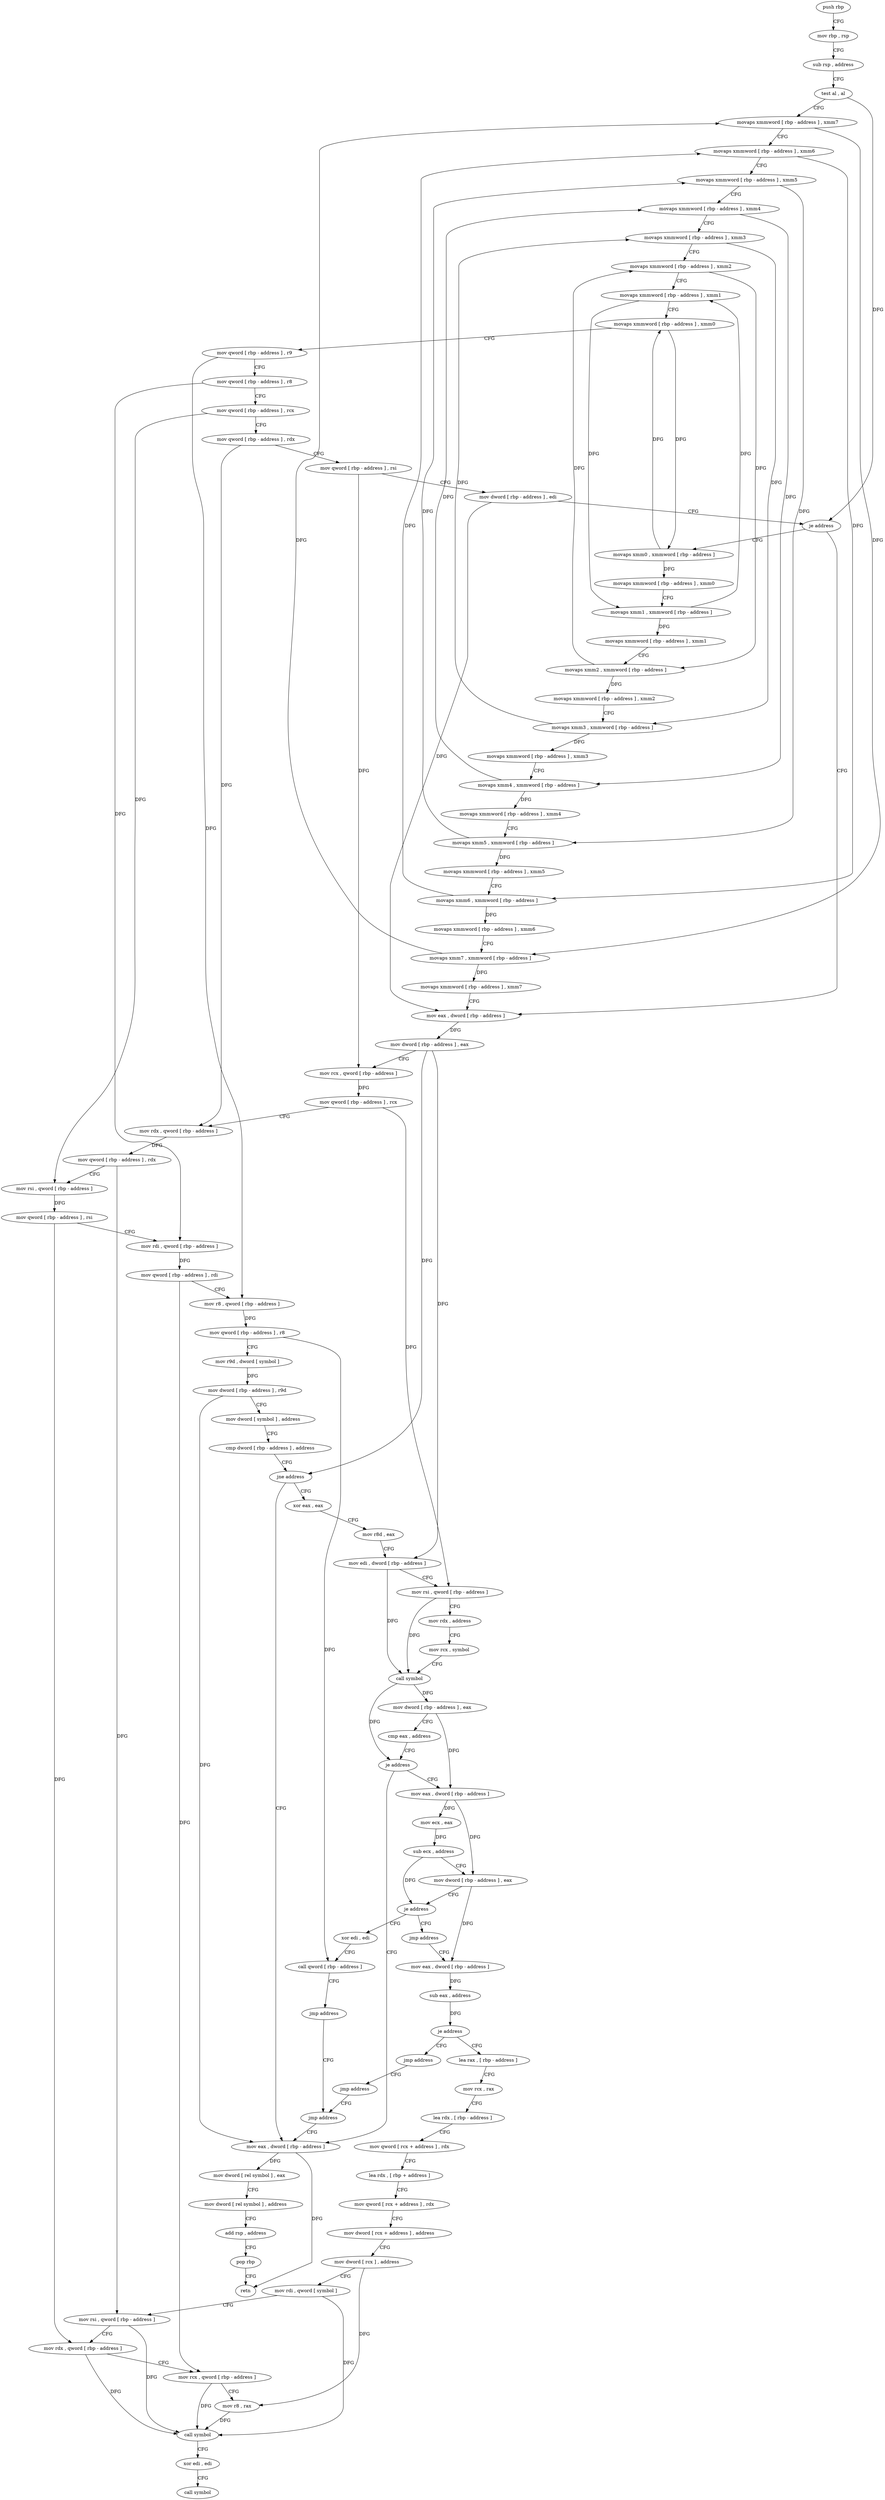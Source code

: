 digraph "func" {
"4265248" [label = "push rbp" ]
"4265249" [label = "mov rbp , rsp" ]
"4265252" [label = "sub rsp , address" ]
"4265259" [label = "test al , al" ]
"4265261" [label = "movaps xmmword [ rbp - address ] , xmm7" ]
"4265268" [label = "movaps xmmword [ rbp - address ] , xmm6" ]
"4265275" [label = "movaps xmmword [ rbp - address ] , xmm5" ]
"4265282" [label = "movaps xmmword [ rbp - address ] , xmm4" ]
"4265289" [label = "movaps xmmword [ rbp - address ] , xmm3" ]
"4265296" [label = "movaps xmmword [ rbp - address ] , xmm2" ]
"4265303" [label = "movaps xmmword [ rbp - address ] , xmm1" ]
"4265310" [label = "movaps xmmword [ rbp - address ] , xmm0" ]
"4265317" [label = "mov qword [ rbp - address ] , r9" ]
"4265324" [label = "mov qword [ rbp - address ] , r8" ]
"4265331" [label = "mov qword [ rbp - address ] , rcx" ]
"4265338" [label = "mov qword [ rbp - address ] , rdx" ]
"4265345" [label = "mov qword [ rbp - address ] , rsi" ]
"4265352" [label = "mov dword [ rbp - address ] , edi" ]
"4265358" [label = "je address" ]
"4265467" [label = "mov eax , dword [ rbp - address ]" ]
"4265364" [label = "movaps xmm0 , xmmword [ rbp - address ]" ]
"4265473" [label = "mov dword [ rbp - address ] , eax" ]
"4265476" [label = "mov rcx , qword [ rbp - address ]" ]
"4265483" [label = "mov qword [ rbp - address ] , rcx" ]
"4265487" [label = "mov rdx , qword [ rbp - address ]" ]
"4265494" [label = "mov qword [ rbp - address ] , rdx" ]
"4265498" [label = "mov rsi , qword [ rbp - address ]" ]
"4265505" [label = "mov qword [ rbp - address ] , rsi" ]
"4265509" [label = "mov rdi , qword [ rbp - address ]" ]
"4265516" [label = "mov qword [ rbp - address ] , rdi" ]
"4265520" [label = "mov r8 , qword [ rbp - address ]" ]
"4265527" [label = "mov qword [ rbp - address ] , r8" ]
"4265531" [label = "mov r9d , dword [ symbol ]" ]
"4265539" [label = "mov dword [ rbp - address ] , r9d" ]
"4265543" [label = "mov dword [ symbol ] , address" ]
"4265554" [label = "cmp dword [ rbp - address ] , address" ]
"4265558" [label = "jne address" ]
"4265752" [label = "mov eax , dword [ rbp - address ]" ]
"4265564" [label = "xor eax , eax" ]
"4265371" [label = "movaps xmmword [ rbp - address ] , xmm0" ]
"4265378" [label = "movaps xmm1 , xmmword [ rbp - address ]" ]
"4265385" [label = "movaps xmmword [ rbp - address ] , xmm1" ]
"4265392" [label = "movaps xmm2 , xmmword [ rbp - address ]" ]
"4265399" [label = "movaps xmmword [ rbp - address ] , xmm2" ]
"4265406" [label = "movaps xmm3 , xmmword [ rbp - address ]" ]
"4265413" [label = "movaps xmmword [ rbp - address ] , xmm3" ]
"4265420" [label = "movaps xmm4 , xmmword [ rbp - address ]" ]
"4265427" [label = "movaps xmmword [ rbp - address ] , xmm4" ]
"4265434" [label = "movaps xmm5 , xmmword [ rbp - address ]" ]
"4265441" [label = "movaps xmmword [ rbp - address ] , xmm5" ]
"4265445" [label = "movaps xmm6 , xmmword [ rbp - address ]" ]
"4265452" [label = "movaps xmmword [ rbp - address ] , xmm6" ]
"4265456" [label = "movaps xmm7 , xmmword [ rbp - address ]" ]
"4265463" [label = "movaps xmmword [ rbp - address ] , xmm7" ]
"4265755" [label = "mov dword [ rel symbol ] , eax" ]
"4265761" [label = "mov dword [ rel symbol ] , address" ]
"4265771" [label = "add rsp , address" ]
"4265778" [label = "pop rbp" ]
"4265779" [label = "retn" ]
"4265566" [label = "mov r8d , eax" ]
"4265569" [label = "mov edi , dword [ rbp - address ]" ]
"4265572" [label = "mov rsi , qword [ rbp - address ]" ]
"4265576" [label = "mov rdx , address" ]
"4265586" [label = "mov rcx , symbol" ]
"4265596" [label = "call symbol" ]
"4265601" [label = "mov dword [ rbp - address ] , eax" ]
"4265604" [label = "cmp eax , address" ]
"4265607" [label = "je address" ]
"4265613" [label = "mov eax , dword [ rbp - address ]" ]
"4265616" [label = "mov ecx , eax" ]
"4265618" [label = "sub ecx , address" ]
"4265621" [label = "mov dword [ rbp - address ] , eax" ]
"4265627" [label = "je address" ]
"4265658" [label = "xor edi , edi" ]
"4265633" [label = "jmp address" ]
"4265660" [label = "call qword [ rbp - address ]" ]
"4265663" [label = "jmp address" ]
"4265747" [label = "jmp address" ]
"4265638" [label = "mov eax , dword [ rbp - address ]" ]
"4265644" [label = "sub eax , address" ]
"4265647" [label = "je address" ]
"4265668" [label = "lea rax , [ rbp - address ]" ]
"4265653" [label = "jmp address" ]
"4265672" [label = "mov rcx , rax" ]
"4265675" [label = "lea rdx , [ rbp - address ]" ]
"4265682" [label = "mov qword [ rcx + address ] , rdx" ]
"4265686" [label = "lea rdx , [ rbp + address ]" ]
"4265690" [label = "mov qword [ rcx + address ] , rdx" ]
"4265694" [label = "mov dword [ rcx + address ] , address" ]
"4265701" [label = "mov dword [ rcx ] , address" ]
"4265707" [label = "mov rdi , qword [ symbol ]" ]
"4265715" [label = "mov rsi , qword [ rbp - address ]" ]
"4265719" [label = "mov rdx , qword [ rbp - address ]" ]
"4265723" [label = "mov rcx , qword [ rbp - address ]" ]
"4265727" [label = "mov r8 , rax" ]
"4265730" [label = "call symbol" ]
"4265735" [label = "xor edi , edi" ]
"4265737" [label = "call symbol" ]
"4265742" [label = "jmp address" ]
"4265248" -> "4265249" [ label = "CFG" ]
"4265249" -> "4265252" [ label = "CFG" ]
"4265252" -> "4265259" [ label = "CFG" ]
"4265259" -> "4265261" [ label = "CFG" ]
"4265259" -> "4265358" [ label = "DFG" ]
"4265261" -> "4265268" [ label = "CFG" ]
"4265261" -> "4265456" [ label = "DFG" ]
"4265268" -> "4265275" [ label = "CFG" ]
"4265268" -> "4265445" [ label = "DFG" ]
"4265275" -> "4265282" [ label = "CFG" ]
"4265275" -> "4265434" [ label = "DFG" ]
"4265282" -> "4265289" [ label = "CFG" ]
"4265282" -> "4265420" [ label = "DFG" ]
"4265289" -> "4265296" [ label = "CFG" ]
"4265289" -> "4265406" [ label = "DFG" ]
"4265296" -> "4265303" [ label = "CFG" ]
"4265296" -> "4265392" [ label = "DFG" ]
"4265303" -> "4265310" [ label = "CFG" ]
"4265303" -> "4265378" [ label = "DFG" ]
"4265310" -> "4265317" [ label = "CFG" ]
"4265310" -> "4265364" [ label = "DFG" ]
"4265317" -> "4265324" [ label = "CFG" ]
"4265317" -> "4265520" [ label = "DFG" ]
"4265324" -> "4265331" [ label = "CFG" ]
"4265324" -> "4265509" [ label = "DFG" ]
"4265331" -> "4265338" [ label = "CFG" ]
"4265331" -> "4265498" [ label = "DFG" ]
"4265338" -> "4265345" [ label = "CFG" ]
"4265338" -> "4265487" [ label = "DFG" ]
"4265345" -> "4265352" [ label = "CFG" ]
"4265345" -> "4265476" [ label = "DFG" ]
"4265352" -> "4265358" [ label = "CFG" ]
"4265352" -> "4265467" [ label = "DFG" ]
"4265358" -> "4265467" [ label = "CFG" ]
"4265358" -> "4265364" [ label = "CFG" ]
"4265467" -> "4265473" [ label = "DFG" ]
"4265364" -> "4265371" [ label = "DFG" ]
"4265364" -> "4265310" [ label = "DFG" ]
"4265473" -> "4265476" [ label = "CFG" ]
"4265473" -> "4265558" [ label = "DFG" ]
"4265473" -> "4265569" [ label = "DFG" ]
"4265476" -> "4265483" [ label = "DFG" ]
"4265483" -> "4265487" [ label = "CFG" ]
"4265483" -> "4265572" [ label = "DFG" ]
"4265487" -> "4265494" [ label = "DFG" ]
"4265494" -> "4265498" [ label = "CFG" ]
"4265494" -> "4265715" [ label = "DFG" ]
"4265498" -> "4265505" [ label = "DFG" ]
"4265505" -> "4265509" [ label = "CFG" ]
"4265505" -> "4265719" [ label = "DFG" ]
"4265509" -> "4265516" [ label = "DFG" ]
"4265516" -> "4265520" [ label = "CFG" ]
"4265516" -> "4265723" [ label = "DFG" ]
"4265520" -> "4265527" [ label = "DFG" ]
"4265527" -> "4265531" [ label = "CFG" ]
"4265527" -> "4265660" [ label = "DFG" ]
"4265531" -> "4265539" [ label = "DFG" ]
"4265539" -> "4265543" [ label = "CFG" ]
"4265539" -> "4265752" [ label = "DFG" ]
"4265543" -> "4265554" [ label = "CFG" ]
"4265554" -> "4265558" [ label = "CFG" ]
"4265558" -> "4265752" [ label = "CFG" ]
"4265558" -> "4265564" [ label = "CFG" ]
"4265752" -> "4265755" [ label = "DFG" ]
"4265752" -> "4265779" [ label = "DFG" ]
"4265564" -> "4265566" [ label = "CFG" ]
"4265371" -> "4265378" [ label = "CFG" ]
"4265378" -> "4265385" [ label = "DFG" ]
"4265378" -> "4265303" [ label = "DFG" ]
"4265385" -> "4265392" [ label = "CFG" ]
"4265392" -> "4265399" [ label = "DFG" ]
"4265392" -> "4265296" [ label = "DFG" ]
"4265399" -> "4265406" [ label = "CFG" ]
"4265406" -> "4265413" [ label = "DFG" ]
"4265406" -> "4265289" [ label = "DFG" ]
"4265413" -> "4265420" [ label = "CFG" ]
"4265420" -> "4265427" [ label = "DFG" ]
"4265420" -> "4265282" [ label = "DFG" ]
"4265427" -> "4265434" [ label = "CFG" ]
"4265434" -> "4265441" [ label = "DFG" ]
"4265434" -> "4265275" [ label = "DFG" ]
"4265441" -> "4265445" [ label = "CFG" ]
"4265445" -> "4265452" [ label = "DFG" ]
"4265445" -> "4265268" [ label = "DFG" ]
"4265452" -> "4265456" [ label = "CFG" ]
"4265456" -> "4265463" [ label = "DFG" ]
"4265456" -> "4265261" [ label = "DFG" ]
"4265463" -> "4265467" [ label = "CFG" ]
"4265755" -> "4265761" [ label = "CFG" ]
"4265761" -> "4265771" [ label = "CFG" ]
"4265771" -> "4265778" [ label = "CFG" ]
"4265778" -> "4265779" [ label = "CFG" ]
"4265566" -> "4265569" [ label = "CFG" ]
"4265569" -> "4265572" [ label = "CFG" ]
"4265569" -> "4265596" [ label = "DFG" ]
"4265572" -> "4265576" [ label = "CFG" ]
"4265572" -> "4265596" [ label = "DFG" ]
"4265576" -> "4265586" [ label = "CFG" ]
"4265586" -> "4265596" [ label = "CFG" ]
"4265596" -> "4265601" [ label = "DFG" ]
"4265596" -> "4265607" [ label = "DFG" ]
"4265601" -> "4265604" [ label = "CFG" ]
"4265601" -> "4265613" [ label = "DFG" ]
"4265604" -> "4265607" [ label = "CFG" ]
"4265607" -> "4265752" [ label = "CFG" ]
"4265607" -> "4265613" [ label = "CFG" ]
"4265613" -> "4265616" [ label = "DFG" ]
"4265613" -> "4265621" [ label = "DFG" ]
"4265616" -> "4265618" [ label = "DFG" ]
"4265618" -> "4265621" [ label = "CFG" ]
"4265618" -> "4265627" [ label = "DFG" ]
"4265621" -> "4265627" [ label = "CFG" ]
"4265621" -> "4265638" [ label = "DFG" ]
"4265627" -> "4265658" [ label = "CFG" ]
"4265627" -> "4265633" [ label = "CFG" ]
"4265658" -> "4265660" [ label = "CFG" ]
"4265633" -> "4265638" [ label = "CFG" ]
"4265660" -> "4265663" [ label = "CFG" ]
"4265663" -> "4265747" [ label = "CFG" ]
"4265747" -> "4265752" [ label = "CFG" ]
"4265638" -> "4265644" [ label = "DFG" ]
"4265644" -> "4265647" [ label = "DFG" ]
"4265647" -> "4265668" [ label = "CFG" ]
"4265647" -> "4265653" [ label = "CFG" ]
"4265668" -> "4265672" [ label = "CFG" ]
"4265653" -> "4265742" [ label = "CFG" ]
"4265672" -> "4265675" [ label = "CFG" ]
"4265675" -> "4265682" [ label = "CFG" ]
"4265682" -> "4265686" [ label = "CFG" ]
"4265686" -> "4265690" [ label = "CFG" ]
"4265690" -> "4265694" [ label = "CFG" ]
"4265694" -> "4265701" [ label = "CFG" ]
"4265701" -> "4265707" [ label = "CFG" ]
"4265701" -> "4265727" [ label = "DFG" ]
"4265707" -> "4265715" [ label = "CFG" ]
"4265707" -> "4265730" [ label = "DFG" ]
"4265715" -> "4265719" [ label = "CFG" ]
"4265715" -> "4265730" [ label = "DFG" ]
"4265719" -> "4265723" [ label = "CFG" ]
"4265719" -> "4265730" [ label = "DFG" ]
"4265723" -> "4265727" [ label = "CFG" ]
"4265723" -> "4265730" [ label = "DFG" ]
"4265727" -> "4265730" [ label = "DFG" ]
"4265730" -> "4265735" [ label = "CFG" ]
"4265735" -> "4265737" [ label = "CFG" ]
"4265742" -> "4265747" [ label = "CFG" ]
}
